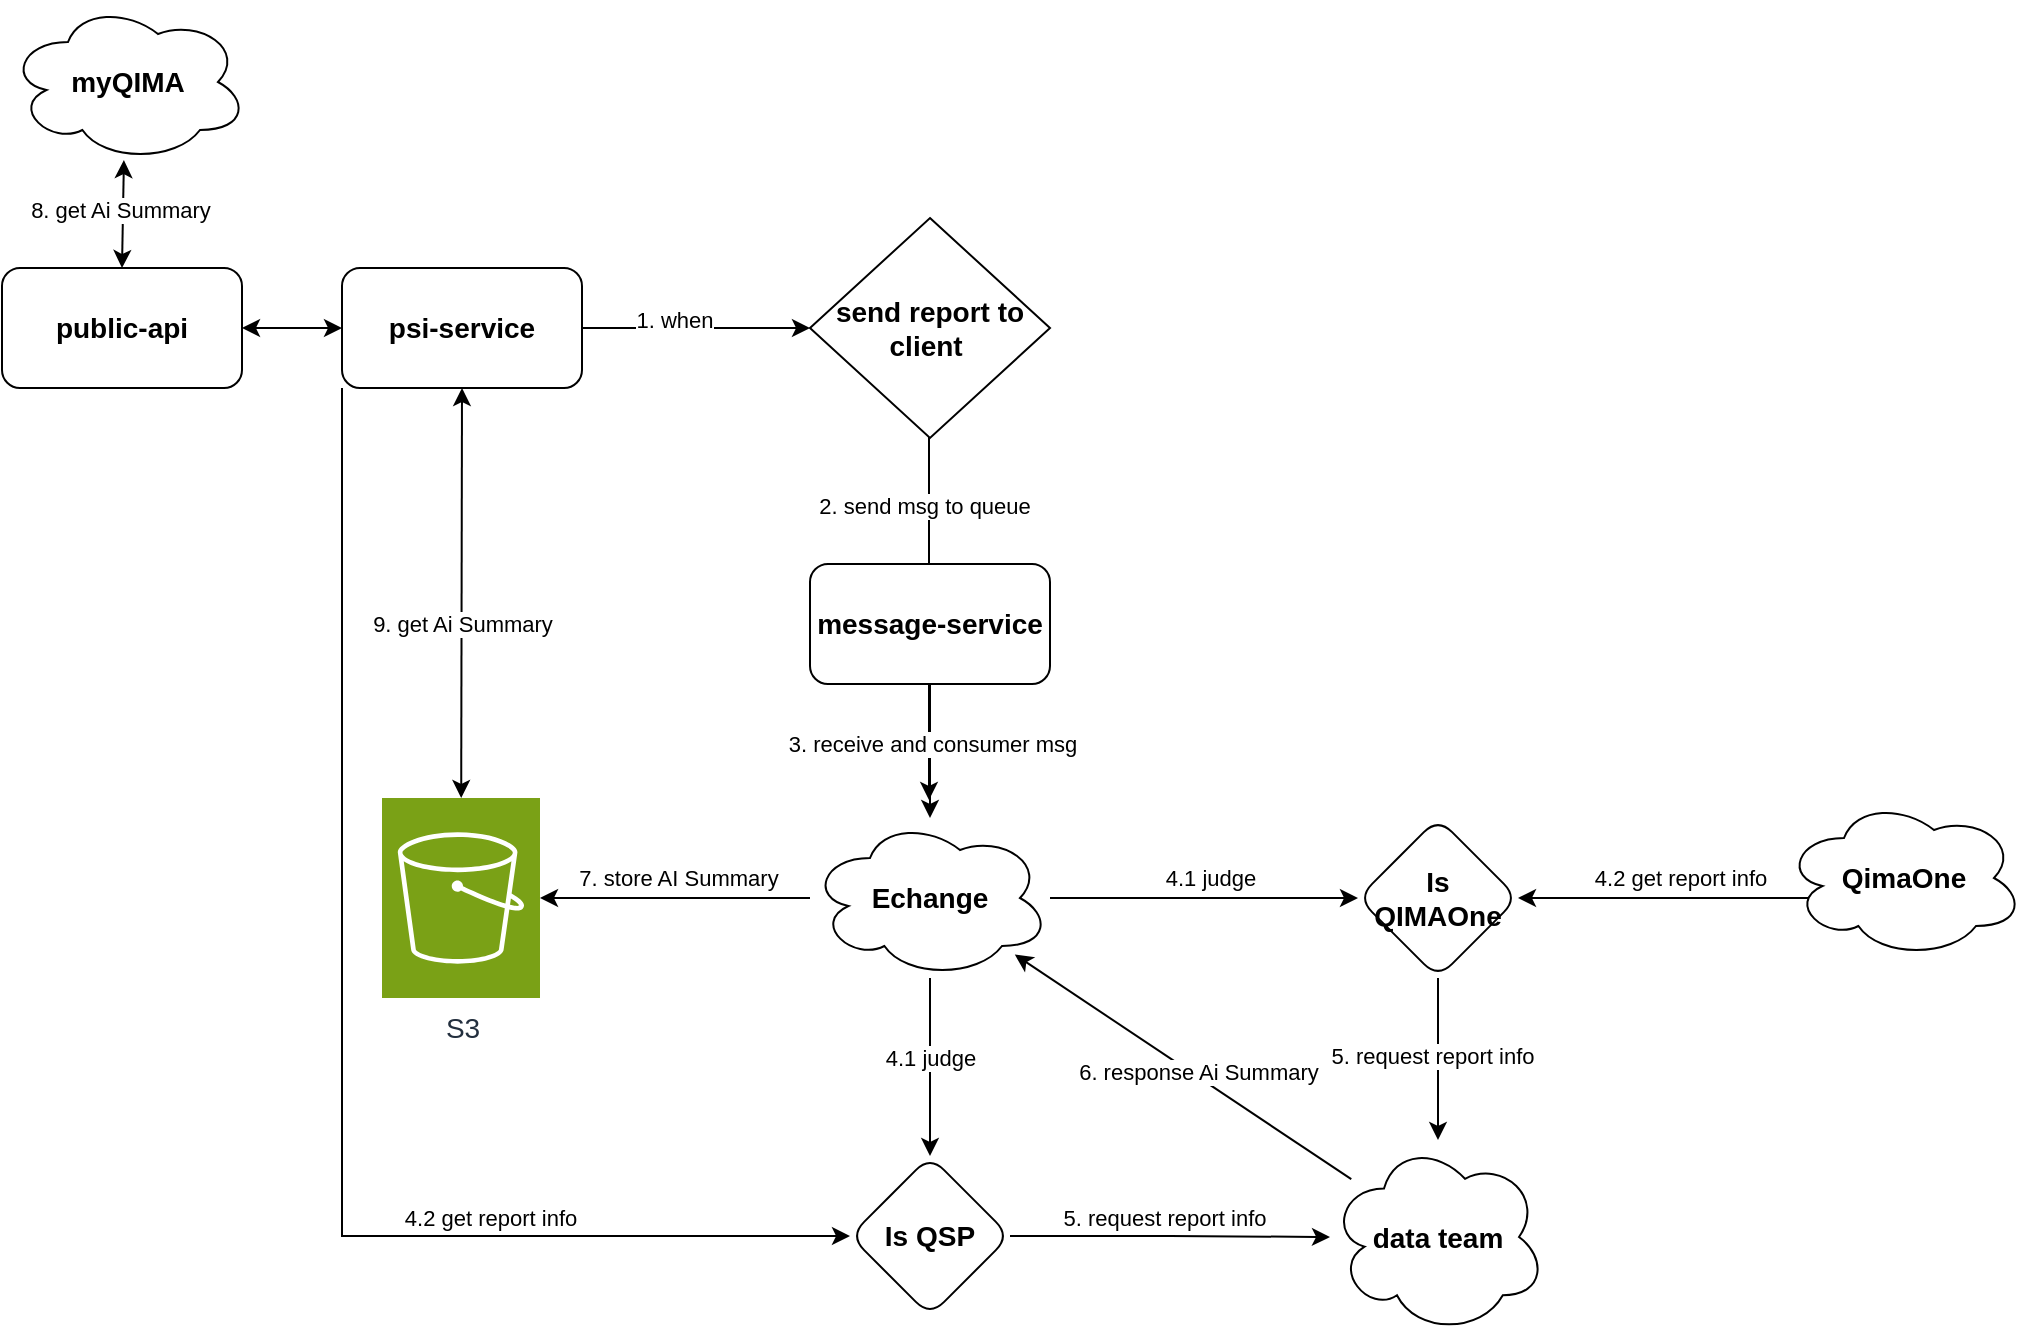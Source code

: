 <mxfile version="27.1.6">
  <diagram name="Page-1" id="b520641d-4fe3-3701-9064-5fc419738815">
    <mxGraphModel dx="1426" dy="777" grid="1" gridSize="10" guides="1" tooltips="1" connect="1" arrows="1" fold="1" page="1" pageScale="1" pageWidth="1100" pageHeight="850" background="none" math="0" shadow="0">
      <root>
        <mxCell id="0" />
        <mxCell id="1" parent="0" />
        <mxCell id="KK2GNfCkV2JybxImIfIo-2" value="myQIMA" style="ellipse;shape=cloud;whiteSpace=wrap;html=1;fontSize=14;fontStyle=1" parent="1" vertex="1">
          <mxGeometry x="189" y="22" width="120" height="80" as="geometry" />
        </mxCell>
        <mxCell id="yvR9GkOpiEJK5_yl31AZ-13" value="" style="edgeStyle=orthogonalEdgeStyle;rounded=0;orthogonalLoop=1;jettySize=auto;html=1;" edge="1" parent="1" source="KK2GNfCkV2JybxImIfIo-4" target="KK2GNfCkV2JybxImIfIo-42">
          <mxGeometry relative="1" as="geometry" />
        </mxCell>
        <mxCell id="yvR9GkOpiEJK5_yl31AZ-32" value="1. when" style="edgeLabel;html=1;align=center;verticalAlign=middle;resizable=0;points=[];" vertex="1" connectable="0" parent="yvR9GkOpiEJK5_yl31AZ-13">
          <mxGeometry x="-0.195" y="4" relative="1" as="geometry">
            <mxPoint as="offset" />
          </mxGeometry>
        </mxCell>
        <mxCell id="yvR9GkOpiEJK5_yl31AZ-58" style="edgeStyle=orthogonalEdgeStyle;rounded=0;orthogonalLoop=1;jettySize=auto;html=1;exitX=0;exitY=1;exitDx=0;exitDy=0;entryX=0;entryY=0.5;entryDx=0;entryDy=0;" edge="1" parent="1" source="KK2GNfCkV2JybxImIfIo-4" target="yvR9GkOpiEJK5_yl31AZ-54">
          <mxGeometry relative="1" as="geometry">
            <Array as="points">
              <mxPoint x="356" y="639" />
            </Array>
          </mxGeometry>
        </mxCell>
        <mxCell id="yvR9GkOpiEJK5_yl31AZ-60" value="4.2 get report info" style="edgeLabel;html=1;align=center;verticalAlign=middle;resizable=0;points=[];" vertex="1" connectable="0" parent="yvR9GkOpiEJK5_yl31AZ-58">
          <mxGeometry x="0.59" y="-2" relative="1" as="geometry">
            <mxPoint x="-41" y="-11" as="offset" />
          </mxGeometry>
        </mxCell>
        <mxCell id="KK2GNfCkV2JybxImIfIo-4" value="psi-service" style="rounded=1;whiteSpace=wrap;html=1;fontStyle=1;fontSize=14;" parent="1" vertex="1">
          <mxGeometry x="356" y="155" width="120" height="60" as="geometry" />
        </mxCell>
        <mxCell id="KK2GNfCkV2JybxImIfIo-27" value="data team" style="ellipse;shape=cloud;whiteSpace=wrap;html=1;fontSize=14;rounded=1;fontStyle=1;" parent="1" vertex="1">
          <mxGeometry x="850" y="591" width="108" height="97" as="geometry" />
        </mxCell>
        <mxCell id="KK2GNfCkV2JybxImIfIo-63" style="edgeStyle=orthogonalEdgeStyle;rounded=0;orthogonalLoop=1;jettySize=auto;html=1;exitX=0.083;exitY=0.625;exitDx=0;exitDy=0;exitPerimeter=0;entryX=1;entryY=0.5;entryDx=0;entryDy=0;" parent="1" source="KK2GNfCkV2JybxImIfIo-29" target="yvR9GkOpiEJK5_yl31AZ-43" edge="1">
          <mxGeometry relative="1" as="geometry">
            <mxPoint x="894" y="471" as="targetPoint" />
            <Array as="points">
              <mxPoint x="1100" y="470" />
            </Array>
            <mxPoint x="994" y="530" as="sourcePoint" />
          </mxGeometry>
        </mxCell>
        <mxCell id="KK2GNfCkV2JybxImIfIo-64" value="4.2 get report info" style="edgeLabel;html=1;align=center;verticalAlign=middle;resizable=0;points=[];fontSize=11;" parent="KK2GNfCkV2JybxImIfIo-63" vertex="1" connectable="0">
          <mxGeometry x="0.158" y="-3" relative="1" as="geometry">
            <mxPoint x="10" y="-7" as="offset" />
          </mxGeometry>
        </mxCell>
        <mxCell id="KK2GNfCkV2JybxImIfIo-29" value="QimaOne" style="ellipse;shape=cloud;whiteSpace=wrap;html=1;fontSize=14;rounded=1;fontStyle=1;" parent="1" vertex="1">
          <mxGeometry x="1077" y="420" width="120" height="80" as="geometry" />
        </mxCell>
        <mxCell id="KK2GNfCkV2JybxImIfIo-35" value="&lt;font style=&quot;font-size: 14px;&quot;&gt;S3&lt;/font&gt;" style="sketch=0;points=[[0,0,0],[0.25,0,0],[0.5,0,0],[0.75,0,0],[1,0,0],[0,1,0],[0.25,1,0],[0.5,1,0],[0.75,1,0],[1,1,0],[0,0.25,0],[0,0.5,0],[0,0.75,0],[1,0.25,0],[1,0.5,0],[1,0.75,0]];outlineConnect=0;fontColor=#232F3E;fillColor=#7AA116;strokeColor=#ffffff;dashed=0;verticalLabelPosition=bottom;verticalAlign=top;align=center;html=1;fontSize=12;fontStyle=0;aspect=fixed;shape=mxgraph.aws4.resourceIcon;resIcon=mxgraph.aws4.s3;" parent="1" vertex="1">
          <mxGeometry x="376" y="420" width="79" height="100" as="geometry" />
        </mxCell>
        <mxCell id="KK2GNfCkV2JybxImIfIo-42" value="&lt;span style=&quot;font-size: 14px; font-weight: 700;&quot;&gt;send report to client&amp;nbsp;&lt;/span&gt;" style="rhombus;whiteSpace=wrap;html=1;" parent="1" vertex="1">
          <mxGeometry x="590" y="130" width="120" height="110" as="geometry" />
        </mxCell>
        <mxCell id="yvR9GkOpiEJK5_yl31AZ-30" value="" style="edgeStyle=orthogonalEdgeStyle;rounded=0;orthogonalLoop=1;jettySize=auto;html=1;" edge="1" parent="1" source="KK2GNfCkV2JybxImIfIo-60" target="KK2GNfCkV2JybxImIfIo-35">
          <mxGeometry relative="1" as="geometry" />
        </mxCell>
        <mxCell id="yvR9GkOpiEJK5_yl31AZ-31" value="7. store AI Summary" style="edgeLabel;html=1;align=center;verticalAlign=middle;resizable=0;points=[];" vertex="1" connectable="0" parent="yvR9GkOpiEJK5_yl31AZ-30">
          <mxGeometry x="0.185" y="-4" relative="1" as="geometry">
            <mxPoint x="14" y="-6" as="offset" />
          </mxGeometry>
        </mxCell>
        <mxCell id="yvR9GkOpiEJK5_yl31AZ-44" value="" style="edgeStyle=orthogonalEdgeStyle;rounded=0;orthogonalLoop=1;jettySize=auto;html=1;" edge="1" parent="1" source="KK2GNfCkV2JybxImIfIo-60" target="yvR9GkOpiEJK5_yl31AZ-43">
          <mxGeometry relative="1" as="geometry" />
        </mxCell>
        <mxCell id="yvR9GkOpiEJK5_yl31AZ-70" value="4.1&amp;nbsp;judge" style="edgeLabel;html=1;align=center;verticalAlign=middle;resizable=0;points=[];" vertex="1" connectable="0" parent="yvR9GkOpiEJK5_yl31AZ-44">
          <mxGeometry x="-0.195" y="-1" relative="1" as="geometry">
            <mxPoint x="18" y="-11" as="offset" />
          </mxGeometry>
        </mxCell>
        <mxCell id="yvR9GkOpiEJK5_yl31AZ-55" value="" style="edgeStyle=orthogonalEdgeStyle;rounded=0;orthogonalLoop=1;jettySize=auto;html=1;" edge="1" parent="1" source="KK2GNfCkV2JybxImIfIo-60" target="yvR9GkOpiEJK5_yl31AZ-54">
          <mxGeometry relative="1" as="geometry" />
        </mxCell>
        <mxCell id="yvR9GkOpiEJK5_yl31AZ-71" value="4.1&amp;nbsp;judge" style="edgeLabel;html=1;align=center;verticalAlign=middle;resizable=0;points=[];" vertex="1" connectable="0" parent="yvR9GkOpiEJK5_yl31AZ-55">
          <mxGeometry x="-0.573" relative="1" as="geometry">
            <mxPoint y="21" as="offset" />
          </mxGeometry>
        </mxCell>
        <mxCell id="KK2GNfCkV2JybxImIfIo-60" value="Echange" style="ellipse;shape=cloud;whiteSpace=wrap;html=1;fontSize=14;rounded=1;fontStyle=1;" parent="1" vertex="1">
          <mxGeometry x="590" y="430" width="120" height="80" as="geometry" />
        </mxCell>
        <mxCell id="yvR9GkOpiEJK5_yl31AZ-11" value="" style="edgeStyle=orthogonalEdgeStyle;rounded=0;orthogonalLoop=1;jettySize=auto;html=1;" edge="1" parent="1" source="KK2GNfCkV2JybxImIfIo-42">
          <mxGeometry relative="1" as="geometry">
            <mxPoint x="649.5" y="240" as="sourcePoint" />
            <mxPoint x="649.5" y="421" as="targetPoint" />
            <Array as="points">
              <mxPoint x="650" y="380" />
            </Array>
          </mxGeometry>
        </mxCell>
        <mxCell id="yvR9GkOpiEJK5_yl31AZ-33" value="2. send msg to queue" style="edgeLabel;html=1;align=center;verticalAlign=middle;resizable=0;points=[];" vertex="1" connectable="0" parent="yvR9GkOpiEJK5_yl31AZ-11">
          <mxGeometry x="-0.565" y="-3" relative="1" as="geometry">
            <mxPoint y="-5" as="offset" />
          </mxGeometry>
        </mxCell>
        <mxCell id="yvR9GkOpiEJK5_yl31AZ-15" value="" style="edgeStyle=orthogonalEdgeStyle;rounded=0;orthogonalLoop=1;jettySize=auto;html=1;" edge="1" parent="1" source="yvR9GkOpiEJK5_yl31AZ-10" target="KK2GNfCkV2JybxImIfIo-60">
          <mxGeometry relative="1" as="geometry" />
        </mxCell>
        <mxCell id="yvR9GkOpiEJK5_yl31AZ-34" value="3. receive and&amp;nbsp;consumer msg" style="edgeLabel;html=1;align=center;verticalAlign=middle;resizable=0;points=[];" vertex="1" connectable="0" parent="yvR9GkOpiEJK5_yl31AZ-15">
          <mxGeometry x="-0.288" y="1" relative="1" as="geometry">
            <mxPoint y="6" as="offset" />
          </mxGeometry>
        </mxCell>
        <mxCell id="yvR9GkOpiEJK5_yl31AZ-10" value="message-service" style="rounded=1;whiteSpace=wrap;html=1;fontSize=14;fontStyle=1" vertex="1" parent="1">
          <mxGeometry x="590" y="303" width="120" height="60" as="geometry" />
        </mxCell>
        <mxCell id="yvR9GkOpiEJK5_yl31AZ-16" value="public-api" style="rounded=1;whiteSpace=wrap;html=1;fontSize=14;fontStyle=1" vertex="1" parent="1">
          <mxGeometry x="186" y="155" width="120" height="60" as="geometry" />
        </mxCell>
        <mxCell id="yvR9GkOpiEJK5_yl31AZ-35" value="" style="endArrow=classic;startArrow=classic;html=1;rounded=0;entryX=0.483;entryY=0.988;entryDx=0;entryDy=0;entryPerimeter=0;exitX=0.5;exitY=0;exitDx=0;exitDy=0;" edge="1" parent="1" source="yvR9GkOpiEJK5_yl31AZ-16" target="KK2GNfCkV2JybxImIfIo-2">
          <mxGeometry width="50" height="50" relative="1" as="geometry">
            <mxPoint x="210" y="140" as="sourcePoint" />
            <mxPoint x="260" y="90" as="targetPoint" />
          </mxGeometry>
        </mxCell>
        <mxCell id="yvR9GkOpiEJK5_yl31AZ-38" value="8. get Ai Summary" style="edgeLabel;html=1;align=center;verticalAlign=middle;resizable=0;points=[];" vertex="1" connectable="0" parent="yvR9GkOpiEJK5_yl31AZ-35">
          <mxGeometry x="0.074" y="2" relative="1" as="geometry">
            <mxPoint as="offset" />
          </mxGeometry>
        </mxCell>
        <mxCell id="yvR9GkOpiEJK5_yl31AZ-36" value="" style="endArrow=classic;startArrow=classic;html=1;rounded=0;entryX=1;entryY=0.5;entryDx=0;entryDy=0;exitX=0;exitY=0.5;exitDx=0;exitDy=0;" edge="1" parent="1" source="KK2GNfCkV2JybxImIfIo-4" target="yvR9GkOpiEJK5_yl31AZ-16">
          <mxGeometry width="50" height="50" relative="1" as="geometry">
            <mxPoint x="320" y="234" as="sourcePoint" />
            <mxPoint x="321" y="180" as="targetPoint" />
          </mxGeometry>
        </mxCell>
        <mxCell id="yvR9GkOpiEJK5_yl31AZ-37" value="" style="endArrow=classic;startArrow=classic;html=1;rounded=0;entryX=0.5;entryY=1;entryDx=0;entryDy=0;" edge="1" parent="1" source="KK2GNfCkV2JybxImIfIo-35" target="KK2GNfCkV2JybxImIfIo-4">
          <mxGeometry width="50" height="50" relative="1" as="geometry">
            <mxPoint x="530" y="360" as="sourcePoint" />
            <mxPoint x="580" y="310" as="targetPoint" />
          </mxGeometry>
        </mxCell>
        <mxCell id="yvR9GkOpiEJK5_yl31AZ-39" value="9. get Ai Summary" style="edgeLabel;html=1;align=center;verticalAlign=middle;resizable=0;points=[];" vertex="1" connectable="0" parent="1">
          <mxGeometry x="415.5" y="333" as="geometry" />
        </mxCell>
        <mxCell id="yvR9GkOpiEJK5_yl31AZ-65" value="" style="edgeStyle=orthogonalEdgeStyle;rounded=0;orthogonalLoop=1;jettySize=auto;html=1;" edge="1" parent="1" source="yvR9GkOpiEJK5_yl31AZ-43" target="KK2GNfCkV2JybxImIfIo-27">
          <mxGeometry relative="1" as="geometry" />
        </mxCell>
        <mxCell id="yvR9GkOpiEJK5_yl31AZ-66" value="5. request report info" style="edgeLabel;html=1;align=center;verticalAlign=middle;resizable=0;points=[];" vertex="1" connectable="0" parent="yvR9GkOpiEJK5_yl31AZ-65">
          <mxGeometry x="-0.037" y="-3" relative="1" as="geometry">
            <mxPoint as="offset" />
          </mxGeometry>
        </mxCell>
        <mxCell id="yvR9GkOpiEJK5_yl31AZ-43" value="Is QIMAOne" style="rhombus;whiteSpace=wrap;html=1;fontSize=14;rounded=1;fontStyle=1;" vertex="1" parent="1">
          <mxGeometry x="864" y="430" width="80" height="80" as="geometry" />
        </mxCell>
        <mxCell id="yvR9GkOpiEJK5_yl31AZ-61" value="" style="edgeStyle=orthogonalEdgeStyle;rounded=0;orthogonalLoop=1;jettySize=auto;html=1;" edge="1" parent="1" source="yvR9GkOpiEJK5_yl31AZ-54" target="KK2GNfCkV2JybxImIfIo-27">
          <mxGeometry relative="1" as="geometry" />
        </mxCell>
        <mxCell id="yvR9GkOpiEJK5_yl31AZ-63" value="5. request report info" style="edgeLabel;html=1;align=center;verticalAlign=middle;resizable=0;points=[];" vertex="1" connectable="0" parent="yvR9GkOpiEJK5_yl31AZ-61">
          <mxGeometry x="-0.158" y="1" relative="1" as="geometry">
            <mxPoint x="9" y="-8" as="offset" />
          </mxGeometry>
        </mxCell>
        <mxCell id="yvR9GkOpiEJK5_yl31AZ-54" value="Is QSP" style="rhombus;whiteSpace=wrap;html=1;fontSize=14;rounded=1;fontStyle=1;" vertex="1" parent="1">
          <mxGeometry x="610" y="599" width="80" height="80" as="geometry" />
        </mxCell>
        <mxCell id="yvR9GkOpiEJK5_yl31AZ-67" value="" style="endArrow=classic;html=1;rounded=0;" edge="1" parent="1" source="KK2GNfCkV2JybxImIfIo-27" target="KK2GNfCkV2JybxImIfIo-60">
          <mxGeometry width="50" height="50" relative="1" as="geometry">
            <mxPoint x="750" y="591" as="sourcePoint" />
            <mxPoint x="800" y="541" as="targetPoint" />
          </mxGeometry>
        </mxCell>
        <mxCell id="yvR9GkOpiEJK5_yl31AZ-68" value="6. response Ai Summary" style="edgeLabel;html=1;align=center;verticalAlign=middle;resizable=0;points=[];" vertex="1" connectable="0" parent="yvR9GkOpiEJK5_yl31AZ-67">
          <mxGeometry x="-0.075" y="-2" relative="1" as="geometry">
            <mxPoint as="offset" />
          </mxGeometry>
        </mxCell>
      </root>
    </mxGraphModel>
  </diagram>
</mxfile>
